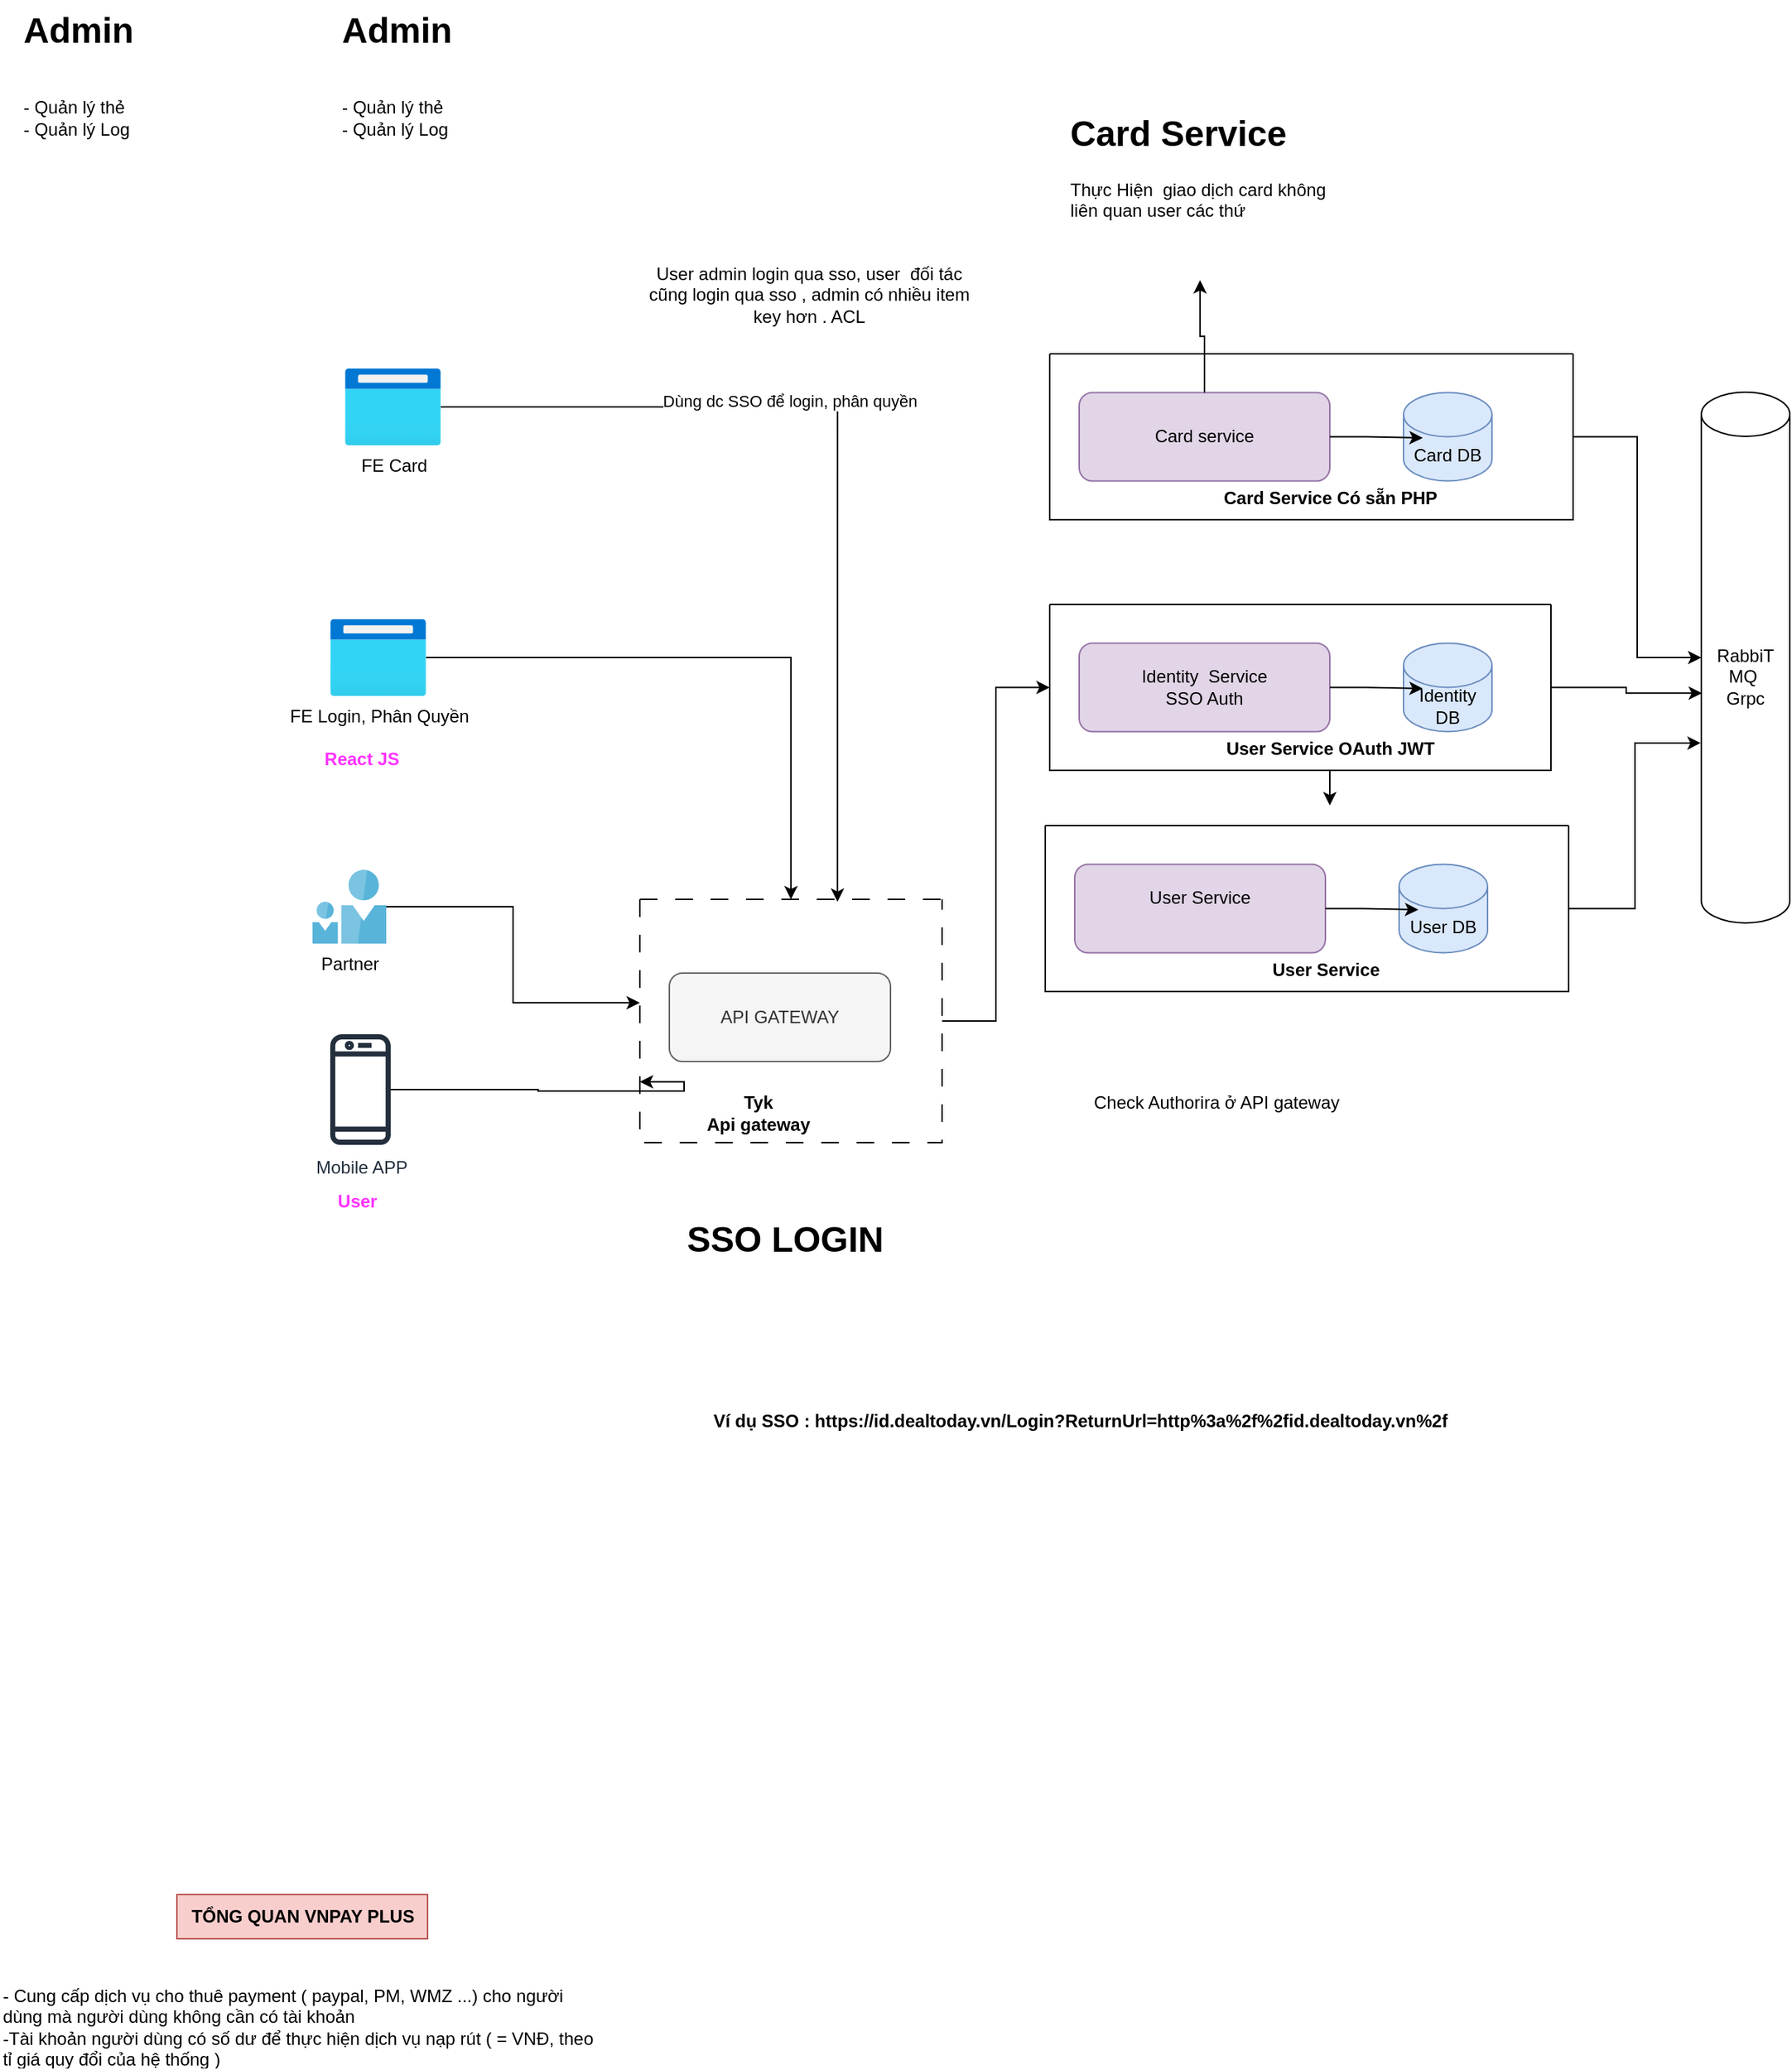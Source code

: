 <mxfile version="24.7.5">
  <diagram name="Page-1" id="iOP9NucEH-zzFqvL8uEB">
    <mxGraphModel dx="1900" dy="1752" grid="1" gridSize="10" guides="1" tooltips="1" connect="1" arrows="1" fold="1" page="1" pageScale="1" pageWidth="850" pageHeight="1100" math="0" shadow="0">
      <root>
        <mxCell id="0" />
        <mxCell id="1" parent="0" />
        <mxCell id="ymEb2g0kcDg-jAVKu9gT-71" style="edgeStyle=orthogonalEdgeStyle;rounded=0;orthogonalLoop=1;jettySize=auto;html=1;entryX=0;entryY=0.5;entryDx=0;entryDy=0;" parent="1" source="ymEb2g0kcDg-jAVKu9gT-15" target="ymEb2g0kcDg-jAVKu9gT-41" edge="1">
          <mxGeometry relative="1" as="geometry" />
        </mxCell>
        <mxCell id="ymEb2g0kcDg-jAVKu9gT-15" value="API GATEWAY" style="swimlane;startSize=0;fontColor=none;noLabel=1;dashed=1;dashPattern=12 12;" parent="1" vertex="1">
          <mxGeometry x="10" y="280" width="205" height="165" as="geometry" />
        </mxCell>
        <mxCell id="ymEb2g0kcDg-jAVKu9gT-3" value="API GATEWAY" style="rounded=1;whiteSpace=wrap;html=1;fillColor=#f5f5f5;fontColor=#333333;strokeColor=#666666;" parent="ymEb2g0kcDg-jAVKu9gT-15" vertex="1">
          <mxGeometry x="20" y="50" width="150" height="60" as="geometry" />
        </mxCell>
        <mxCell id="ymEb2g0kcDg-jAVKu9gT-30" value="&lt;b&gt;Tyk&lt;/b&gt;&lt;div&gt;&lt;b&gt;Api gateway&lt;/b&gt;&lt;/div&gt;" style="text;html=1;align=center;verticalAlign=middle;resizable=0;points=[];autosize=1;strokeColor=none;fillColor=none;" parent="ymEb2g0kcDg-jAVKu9gT-15" vertex="1">
          <mxGeometry x="35" y="125" width="90" height="40" as="geometry" />
        </mxCell>
        <mxCell id="ymEb2g0kcDg-jAVKu9gT-41" value="Post" style="swimlane;startSize=0;rounded=1;shadow=0;fontColor=none;labelBackgroundColor=none;noLabel=1;" parent="1" vertex="1">
          <mxGeometry x="288" y="80" width="340" height="112.5" as="geometry" />
        </mxCell>
        <mxCell id="clGpNB9oHALhCs1MbPwn-31" style="edgeStyle=orthogonalEdgeStyle;rounded=0;orthogonalLoop=1;jettySize=auto;html=1;" parent="ymEb2g0kcDg-jAVKu9gT-41" source="ymEb2g0kcDg-jAVKu9gT-42" edge="1">
          <mxGeometry relative="1" as="geometry">
            <mxPoint x="190" y="136.25" as="targetPoint" />
          </mxGeometry>
        </mxCell>
        <mxCell id="ymEb2g0kcDg-jAVKu9gT-42" value="&lt;b&gt;User Service OAuth JWT&lt;br&gt;&lt;/b&gt;" style="text;html=1;align=center;verticalAlign=middle;resizable=0;points=[];autosize=1;strokeColor=none;fillColor=none;" parent="ymEb2g0kcDg-jAVKu9gT-41" vertex="1">
          <mxGeometry x="110" y="82.5" width="160" height="30" as="geometry" />
        </mxCell>
        <mxCell id="ymEb2g0kcDg-jAVKu9gT-18" value="&lt;div&gt;Identity&amp;nbsp; Service&lt;/div&gt;&lt;div&gt;SSO Auth &lt;br&gt;&lt;/div&gt;" style="rounded=1;whiteSpace=wrap;html=1;fillColor=#e1d5e7;strokeColor=#9673a6;" parent="ymEb2g0kcDg-jAVKu9gT-41" vertex="1">
          <mxGeometry x="20" y="26.25" width="170" height="60" as="geometry" />
        </mxCell>
        <mxCell id="ymEb2g0kcDg-jAVKu9gT-20" value="Identity DB" style="shape=cylinder3;whiteSpace=wrap;html=1;boundedLbl=1;backgroundOutline=1;size=15;fillColor=#dae8fc;strokeColor=#6c8ebf;" parent="ymEb2g0kcDg-jAVKu9gT-41" vertex="1">
          <mxGeometry x="240" y="26.25" width="60" height="60" as="geometry" />
        </mxCell>
        <mxCell id="isoSCwNyjUuJ1y2WLRkC-23" style="edgeStyle=orthogonalEdgeStyle;rounded=0;orthogonalLoop=1;jettySize=auto;html=1;entryX=0.217;entryY=0.513;entryDx=0;entryDy=0;entryPerimeter=0;" parent="ymEb2g0kcDg-jAVKu9gT-41" source="ymEb2g0kcDg-jAVKu9gT-18" target="ymEb2g0kcDg-jAVKu9gT-20" edge="1">
          <mxGeometry relative="1" as="geometry" />
        </mxCell>
        <mxCell id="ymEb2g0kcDg-jAVKu9gT-73" value="TỔNG QUAN VNPAY PLUS" style="text;html=1;align=center;verticalAlign=middle;resizable=0;points=[];autosize=1;strokeColor=#b85450;fillColor=#f8cecc;fontStyle=1" parent="1" vertex="1">
          <mxGeometry x="-304" y="955" width="170" height="30" as="geometry" />
        </mxCell>
        <mxCell id="isoSCwNyjUuJ1y2WLRkC-15" value="Partner" style="image;sketch=0;aspect=fixed;html=1;points=[];align=center;fontSize=12;image=img/lib/mscae/Two_User_Icon.svg;" parent="1" vertex="1">
          <mxGeometry x="-212" y="260" width="50" height="50" as="geometry" />
        </mxCell>
        <mxCell id="isoSCwNyjUuJ1y2WLRkC-17" style="edgeStyle=orthogonalEdgeStyle;rounded=0;orthogonalLoop=1;jettySize=auto;html=1;entryX=0;entryY=0.425;entryDx=0;entryDy=0;entryPerimeter=0;" parent="1" source="isoSCwNyjUuJ1y2WLRkC-15" target="ymEb2g0kcDg-jAVKu9gT-15" edge="1">
          <mxGeometry relative="1" as="geometry" />
        </mxCell>
        <mxCell id="isoSCwNyjUuJ1y2WLRkC-20" style="edgeStyle=orthogonalEdgeStyle;rounded=0;orthogonalLoop=1;jettySize=auto;html=1;entryX=0;entryY=0.75;entryDx=0;entryDy=0;" parent="1" source="isoSCwNyjUuJ1y2WLRkC-19" target="ymEb2g0kcDg-jAVKu9gT-15" edge="1">
          <mxGeometry relative="1" as="geometry">
            <Array as="points">
              <mxPoint x="-59" y="409" />
              <mxPoint x="-59" y="410" />
              <mxPoint x="40" y="410" />
            </Array>
          </mxGeometry>
        </mxCell>
        <mxCell id="isoSCwNyjUuJ1y2WLRkC-19" value="Mobile APP" style="sketch=0;outlineConnect=0;fontColor=#232F3E;gradientColor=none;fillColor=#232F3D;strokeColor=none;dashed=0;verticalLabelPosition=bottom;verticalAlign=top;align=center;html=1;fontSize=12;fontStyle=0;aspect=fixed;pointerEvents=1;shape=mxgraph.aws4.mobile_client;" parent="1" vertex="1">
          <mxGeometry x="-200" y="370" width="41" height="78" as="geometry" />
        </mxCell>
        <mxCell id="clGpNB9oHALhCs1MbPwn-25" value="Post" style="swimlane;startSize=0;rounded=1;shadow=0;fontColor=none;labelBackgroundColor=none;noLabel=1;" parent="1" vertex="1">
          <mxGeometry x="285" y="230" width="355" height="112.5" as="geometry" />
        </mxCell>
        <mxCell id="clGpNB9oHALhCs1MbPwn-26" value="&lt;b&gt;User Service&lt;br&gt;&lt;/b&gt;" style="text;html=1;align=center;verticalAlign=middle;resizable=0;points=[];autosize=1;strokeColor=none;fillColor=none;" parent="clGpNB9oHALhCs1MbPwn-25" vertex="1">
          <mxGeometry x="140" y="82.5" width="100" height="30" as="geometry" />
        </mxCell>
        <mxCell id="clGpNB9oHALhCs1MbPwn-27" value="&lt;div&gt;User Service&lt;/div&gt;&lt;div&gt;&lt;br&gt;&lt;/div&gt;" style="rounded=1;whiteSpace=wrap;html=1;fillColor=#e1d5e7;strokeColor=#9673a6;" parent="clGpNB9oHALhCs1MbPwn-25" vertex="1">
          <mxGeometry x="20" y="26.25" width="170" height="60" as="geometry" />
        </mxCell>
        <mxCell id="clGpNB9oHALhCs1MbPwn-28" value="User DB" style="shape=cylinder3;whiteSpace=wrap;html=1;boundedLbl=1;backgroundOutline=1;size=15;fillColor=#dae8fc;strokeColor=#6c8ebf;" parent="clGpNB9oHALhCs1MbPwn-25" vertex="1">
          <mxGeometry x="240" y="26.25" width="60" height="60" as="geometry" />
        </mxCell>
        <mxCell id="clGpNB9oHALhCs1MbPwn-29" style="edgeStyle=orthogonalEdgeStyle;rounded=0;orthogonalLoop=1;jettySize=auto;html=1;entryX=0.217;entryY=0.513;entryDx=0;entryDy=0;entryPerimeter=0;" parent="clGpNB9oHALhCs1MbPwn-25" source="clGpNB9oHALhCs1MbPwn-27" target="clGpNB9oHALhCs1MbPwn-28" edge="1">
          <mxGeometry relative="1" as="geometry" />
        </mxCell>
        <mxCell id="clGpNB9oHALhCs1MbPwn-36" value="&lt;div&gt;- Cung cấp dịch vụ cho thuê payment ( paypal, PM, WMZ ...) cho người dùng mà người dùng không cần có tài khoản &lt;br&gt;&lt;/div&gt;&lt;div&gt;-Tài khoản người dùng có số dư để thực hiện dịch vụ nạp rút ( = VNĐ, theo tỉ giá quy đổi của hệ thống ) &lt;br&gt;&lt;/div&gt;&lt;div&gt;&lt;br&gt;&lt;/div&gt;" style="text;html=1;whiteSpace=wrap;overflow=hidden;rounded=0;" parent="1" vertex="1">
          <mxGeometry x="-424" y="1010" width="410" height="60" as="geometry" />
        </mxCell>
        <mxCell id="clGpNB9oHALhCs1MbPwn-50" style="edgeStyle=orthogonalEdgeStyle;rounded=0;orthogonalLoop=1;jettySize=auto;html=1;" parent="1" source="clGpNB9oHALhCs1MbPwn-49" target="ymEb2g0kcDg-jAVKu9gT-15" edge="1">
          <mxGeometry relative="1" as="geometry" />
        </mxCell>
        <mxCell id="clGpNB9oHALhCs1MbPwn-49" value="FE Login, Phân Quyền" style="image;aspect=fixed;html=1;points=[];align=center;fontSize=12;image=img/lib/azure2/general/Browser.svg;" parent="1" vertex="1">
          <mxGeometry x="-200" y="90" width="65" height="52" as="geometry" />
        </mxCell>
        <mxCell id="clGpNB9oHALhCs1MbPwn-55" value="React JS" style="text;html=1;align=center;verticalAlign=middle;resizable=0;points=[];autosize=1;strokeColor=none;fillColor=none;fontStyle=1;fontColor=#FF33FF;" parent="1" vertex="1">
          <mxGeometry x="-214.5" y="170" width="70" height="30" as="geometry" />
        </mxCell>
        <mxCell id="clGpNB9oHALhCs1MbPwn-56" value="User" style="text;html=1;align=center;verticalAlign=middle;resizable=0;points=[];autosize=1;strokeColor=none;fillColor=none;fontStyle=1;fontColor=#FF33FF;" parent="1" vertex="1">
          <mxGeometry x="-207" y="470" width="50" height="30" as="geometry" />
        </mxCell>
        <mxCell id="T_EXf0S--1-C_7MDIEJj-1" value="&lt;h1 style=&quot;margin-top: 0px;&quot;&gt;SSO LOGIN&lt;/h1&gt;" style="text;html=1;whiteSpace=wrap;overflow=hidden;rounded=0;" vertex="1" parent="1">
          <mxGeometry x="40" y="490" width="300" height="120" as="geometry" />
        </mxCell>
        <mxCell id="T_EXf0S--1-C_7MDIEJj-18" style="edgeStyle=orthogonalEdgeStyle;rounded=0;orthogonalLoop=1;jettySize=auto;html=1;" edge="1" parent="1" source="T_EXf0S--1-C_7MDIEJj-2" target="T_EXf0S--1-C_7MDIEJj-17">
          <mxGeometry relative="1" as="geometry" />
        </mxCell>
        <mxCell id="T_EXf0S--1-C_7MDIEJj-2" value="Post" style="swimlane;startSize=0;rounded=1;shadow=0;fontColor=none;labelBackgroundColor=none;noLabel=1;" vertex="1" parent="1">
          <mxGeometry x="288" y="-90" width="355" height="112.5" as="geometry" />
        </mxCell>
        <mxCell id="T_EXf0S--1-C_7MDIEJj-3" value="&lt;b&gt;Card Service Có sẵn PHP&lt;br&gt;&lt;/b&gt;" style="text;html=1;align=center;verticalAlign=middle;resizable=0;points=[];autosize=1;strokeColor=none;fillColor=none;" vertex="1" parent="T_EXf0S--1-C_7MDIEJj-2">
          <mxGeometry x="105" y="82.5" width="170" height="30" as="geometry" />
        </mxCell>
        <mxCell id="T_EXf0S--1-C_7MDIEJj-4" value="&lt;div&gt;Card service&lt;/div&gt;" style="rounded=1;whiteSpace=wrap;html=1;fillColor=#e1d5e7;strokeColor=#9673a6;" vertex="1" parent="T_EXf0S--1-C_7MDIEJj-2">
          <mxGeometry x="20" y="26.25" width="170" height="60" as="geometry" />
        </mxCell>
        <mxCell id="T_EXf0S--1-C_7MDIEJj-5" value="Card DB" style="shape=cylinder3;whiteSpace=wrap;html=1;boundedLbl=1;backgroundOutline=1;size=15;fillColor=#dae8fc;strokeColor=#6c8ebf;" vertex="1" parent="T_EXf0S--1-C_7MDIEJj-2">
          <mxGeometry x="240" y="26.25" width="60" height="60" as="geometry" />
        </mxCell>
        <mxCell id="T_EXf0S--1-C_7MDIEJj-6" style="edgeStyle=orthogonalEdgeStyle;rounded=0;orthogonalLoop=1;jettySize=auto;html=1;entryX=0.217;entryY=0.513;entryDx=0;entryDy=0;entryPerimeter=0;" edge="1" parent="T_EXf0S--1-C_7MDIEJj-2" source="T_EXf0S--1-C_7MDIEJj-4" target="T_EXf0S--1-C_7MDIEJj-5">
          <mxGeometry relative="1" as="geometry" />
        </mxCell>
        <mxCell id="T_EXf0S--1-C_7MDIEJj-7" value="&lt;h1 style=&quot;margin-top: 0px;&quot;&gt;Card Service&lt;/h1&gt;&lt;p&gt;Thực Hiện&amp;nbsp; giao dịch card không liên quan user các thứ&lt;/p&gt;" style="text;html=1;whiteSpace=wrap;overflow=hidden;rounded=0;" vertex="1" parent="1">
          <mxGeometry x="300" y="-260" width="180" height="120" as="geometry" />
        </mxCell>
        <mxCell id="T_EXf0S--1-C_7MDIEJj-9" value="FE Card" style="image;aspect=fixed;html=1;points=[];align=center;fontSize=12;image=img/lib/azure2/general/Browser.svg;" vertex="1" parent="1">
          <mxGeometry x="-190" y="-80" width="65" height="52" as="geometry" />
        </mxCell>
        <mxCell id="T_EXf0S--1-C_7MDIEJj-12" style="edgeStyle=orthogonalEdgeStyle;rounded=0;orthogonalLoop=1;jettySize=auto;html=1;entryX=0.654;entryY=0.01;entryDx=0;entryDy=0;entryPerimeter=0;" edge="1" parent="1" source="T_EXf0S--1-C_7MDIEJj-9" target="ymEb2g0kcDg-jAVKu9gT-15">
          <mxGeometry relative="1" as="geometry" />
        </mxCell>
        <mxCell id="T_EXf0S--1-C_7MDIEJj-13" value="Dùng dc SSO để login, phân quyền&amp;nbsp;" style="edgeLabel;html=1;align=center;verticalAlign=middle;resizable=0;points=[];" vertex="1" connectable="0" parent="T_EXf0S--1-C_7MDIEJj-12">
          <mxGeometry x="-0.214" y="4" relative="1" as="geometry">
            <mxPoint as="offset" />
          </mxGeometry>
        </mxCell>
        <mxCell id="T_EXf0S--1-C_7MDIEJj-14" value="User admin login qua sso, user&amp;nbsp; đối tác cũng login qua sso , admin có nhiều item key hơn . ACL" style="text;html=1;align=center;verticalAlign=middle;whiteSpace=wrap;rounded=0;" vertex="1" parent="1">
          <mxGeometry x="10" y="-160" width="230" height="60" as="geometry" />
        </mxCell>
        <mxCell id="T_EXf0S--1-C_7MDIEJj-15" value="Check Authorira ở API gateway&amp;nbsp;" style="text;html=1;align=center;verticalAlign=middle;whiteSpace=wrap;rounded=0;" vertex="1" parent="1">
          <mxGeometry x="288" y="388" width="230" height="60" as="geometry" />
        </mxCell>
        <mxCell id="T_EXf0S--1-C_7MDIEJj-16" value="" style="edgeStyle=orthogonalEdgeStyle;rounded=0;orthogonalLoop=1;jettySize=auto;html=1;" edge="1" parent="1" source="T_EXf0S--1-C_7MDIEJj-4" target="T_EXf0S--1-C_7MDIEJj-7">
          <mxGeometry relative="1" as="geometry" />
        </mxCell>
        <mxCell id="T_EXf0S--1-C_7MDIEJj-17" value="RabbiT MQ&amp;nbsp;&lt;div&gt;Grpc&lt;/div&gt;" style="shape=cylinder3;whiteSpace=wrap;html=1;boundedLbl=1;backgroundOutline=1;size=15;" vertex="1" parent="1">
          <mxGeometry x="730" y="-64" width="60" height="360" as="geometry" />
        </mxCell>
        <mxCell id="T_EXf0S--1-C_7MDIEJj-19" style="edgeStyle=orthogonalEdgeStyle;rounded=0;orthogonalLoop=1;jettySize=auto;html=1;entryX=0.007;entryY=0.567;entryDx=0;entryDy=0;entryPerimeter=0;" edge="1" parent="1" source="ymEb2g0kcDg-jAVKu9gT-41" target="T_EXf0S--1-C_7MDIEJj-17">
          <mxGeometry relative="1" as="geometry" />
        </mxCell>
        <mxCell id="T_EXf0S--1-C_7MDIEJj-20" style="edgeStyle=orthogonalEdgeStyle;rounded=0;orthogonalLoop=1;jettySize=auto;html=1;entryX=-0.007;entryY=0.661;entryDx=0;entryDy=0;entryPerimeter=0;" edge="1" parent="1" source="clGpNB9oHALhCs1MbPwn-25" target="T_EXf0S--1-C_7MDIEJj-17">
          <mxGeometry relative="1" as="geometry" />
        </mxCell>
        <mxCell id="T_EXf0S--1-C_7MDIEJj-21" value="&lt;h1 style=&quot;margin-top: 0px;&quot;&gt;Admin&lt;/h1&gt;&lt;div&gt;&lt;br&gt;&lt;/div&gt;&lt;div&gt;- Quản lý thẻ&lt;/div&gt;&lt;div&gt;- Quản lý Log&lt;/div&gt;" style="text;html=1;whiteSpace=wrap;overflow=hidden;rounded=0;" vertex="1" parent="1">
          <mxGeometry x="-410" y="-330" width="180" height="120" as="geometry" />
        </mxCell>
        <mxCell id="T_EXf0S--1-C_7MDIEJj-22" value="&lt;h1 style=&quot;margin-top: 0px;&quot;&gt;Admin&lt;/h1&gt;&lt;div&gt;&lt;br&gt;&lt;/div&gt;&lt;div&gt;- Quản lý thẻ&lt;/div&gt;&lt;div&gt;- Quản lý Log&lt;/div&gt;" style="text;html=1;whiteSpace=wrap;overflow=hidden;rounded=0;" vertex="1" parent="1">
          <mxGeometry x="-194" y="-330" width="180" height="120" as="geometry" />
        </mxCell>
        <UserObject label="Ví dụ SSO : https://id.dealtoday.vn/Login?ReturnUrl=http%3a%2f%2fid.dealtoday.vn%2f" link="https://id.dealtoday.vn/Login?ReturnUrl=http%3a%2f%2fid.dealtoday.vn%2f" id="T_EXf0S--1-C_7MDIEJj-23">
          <mxCell style="text;whiteSpace=wrap;fontStyle=1" vertex="1" parent="1">
            <mxGeometry x="58" y="620" width="570" height="40" as="geometry" />
          </mxCell>
        </UserObject>
      </root>
    </mxGraphModel>
  </diagram>
</mxfile>
